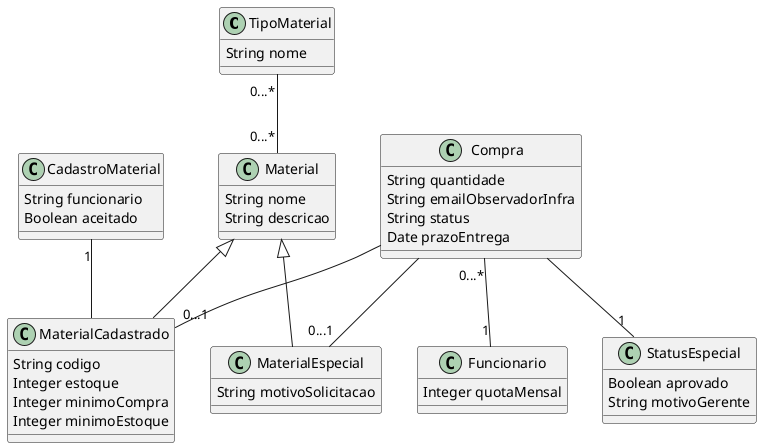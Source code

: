 ' Rafael: Galera, pelo UC1, eu acho que é um material
' por solicitação, mas não tenho certeza
' Pela UC12, não tenho certeza se a solicitacao de Cadastro só pode ser feita
' com uma solicitação de Compra, mas coloquei o CadastroMaterial -- Compra,
' porque parece ser o caso.


@startuml SOMAES
'https://plantuml.com/class-diagram

' Compra "0...*" -- "1" Material
TipoMaterial "0...*" -- "0...*" Material
CadastroMaterial "1" -- MaterialCadastrado
Compra "0...*"-- "1" Funcionario
Compra -- "1" StatusEspecial
Material <|-- MaterialEspecial
Compra -- "0...1" MaterialEspecial
Material <|-- MaterialCadastrado
Compra -- "0...1" MaterialCadastrado

class TipoMaterial {
    String nome
}

class Material {
    String nome
    String descricao
}

class MaterialEspecial {
    String motivoSolicitacao
}

class MaterialCadastrado {
    String codigo
    Integer estoque
    Integer minimoCompra
    Integer minimoEstoque
}

class Funcionario {
    Integer quotaMensal
}


class CadastroMaterial {
    String funcionario
    Boolean aceitado
}


class StatusEspecial {
    Boolean aprovado
    String motivoGerente

}

class Compra {
    String quantidade
    String emailObservadorInfra
    String status
    Date prazoEntrega
}

@enduml